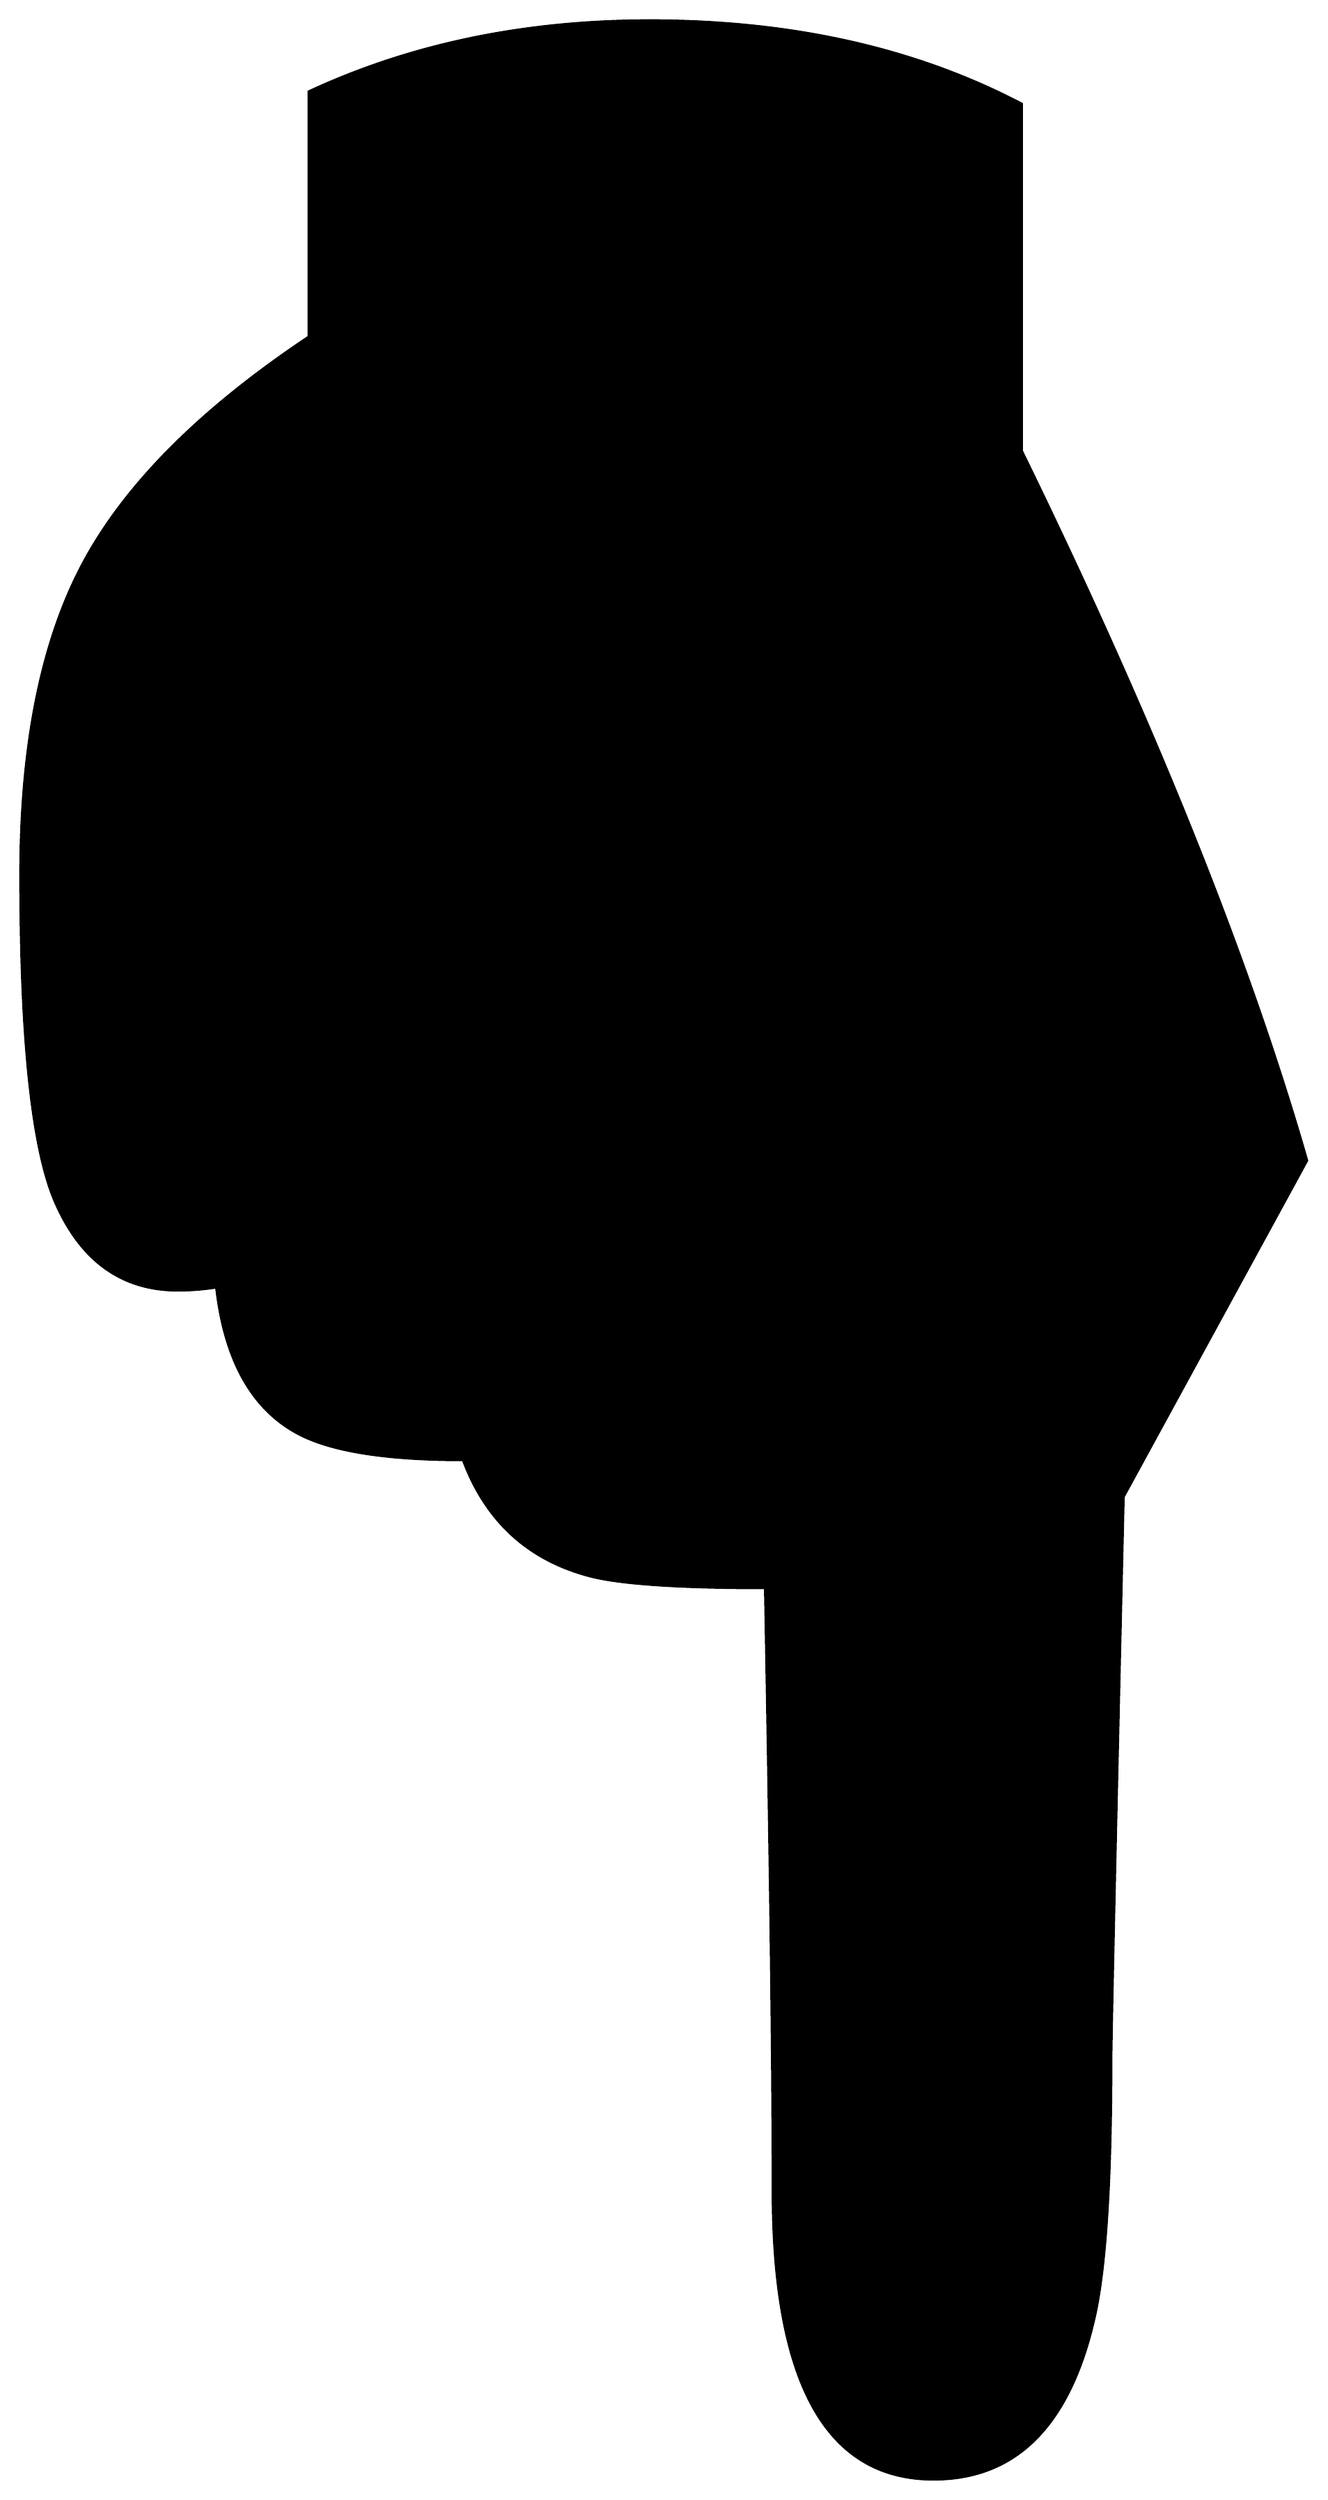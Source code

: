 


\begin{tikzpicture}[y=0.80pt, x=0.80pt, yscale=-1.0, xscale=1.0, inner sep=0pt, outer sep=0pt]
\begin{scope}[shift={(100.0,1859.0)},nonzero rule]
  \path[draw=.,fill=.,line width=1.600pt] (1006.0,-793.0) --
    (887.0,-575.0) .. controls (881.667,-345.0) and (879.0,-223.333)
    .. (879.0,-210.0) .. controls (879.0,-129.333) and
    (875.333,-73.333) .. (868.0,-42.0) .. controls (852.0,27.333) and
    (817.333,62.0) .. (764.0,62.0) .. controls (694.667,62.0) and
    (660.0,-0.333) .. (660.0,-125.0) .. controls (660.0,-205.667)
    and (658.333,-336.0) .. (655.0,-516.0) .. controls
    (597.667,-516.0) and (559.333,-518.667) .. (540.0,-524.0) ..
    controls (500.667,-534.667) and (473.667,-559.667) .. (459.0,-599.0)
    .. controls (409.0,-599.0) and (373.333,-604.667) ..
    (352.0,-616.0) .. controls (322.0,-632.0) and (304.333,-663.667)
    .. (299.0,-711.0) .. controls (290.333,-709.667) and
    (282.0,-709.0) .. (274.0,-709.0) .. controls (238.0,-709.0)
    and (211.667,-727.667) .. (195.0,-765.0) .. controls
    (179.667,-799.0) and (172.0,-870.0) .. (172.0,-978.0) ..
    controls (172.0,-1062.667) and (185.667,-1130.333) ..
    (213.0,-1181.0) .. controls (240.333,-1231.667) and
    (289.0,-1280.333) .. (359.0,-1327.0) -- (359.0,-1486.0) ..
    controls (425.0,-1516.667) and (498.667,-1532.0) ..
    (580.0,-1532.0) .. controls (672.0,-1532.0) and
    (752.333,-1514.0) .. (821.0,-1478.0) -- (821.0,-1253.0) ..
    controls (906.333,-1078.333) and (968.0,-925.0) ..
    (1006.0,-793.0) -- cycle;
\end{scope}

\end{tikzpicture}

